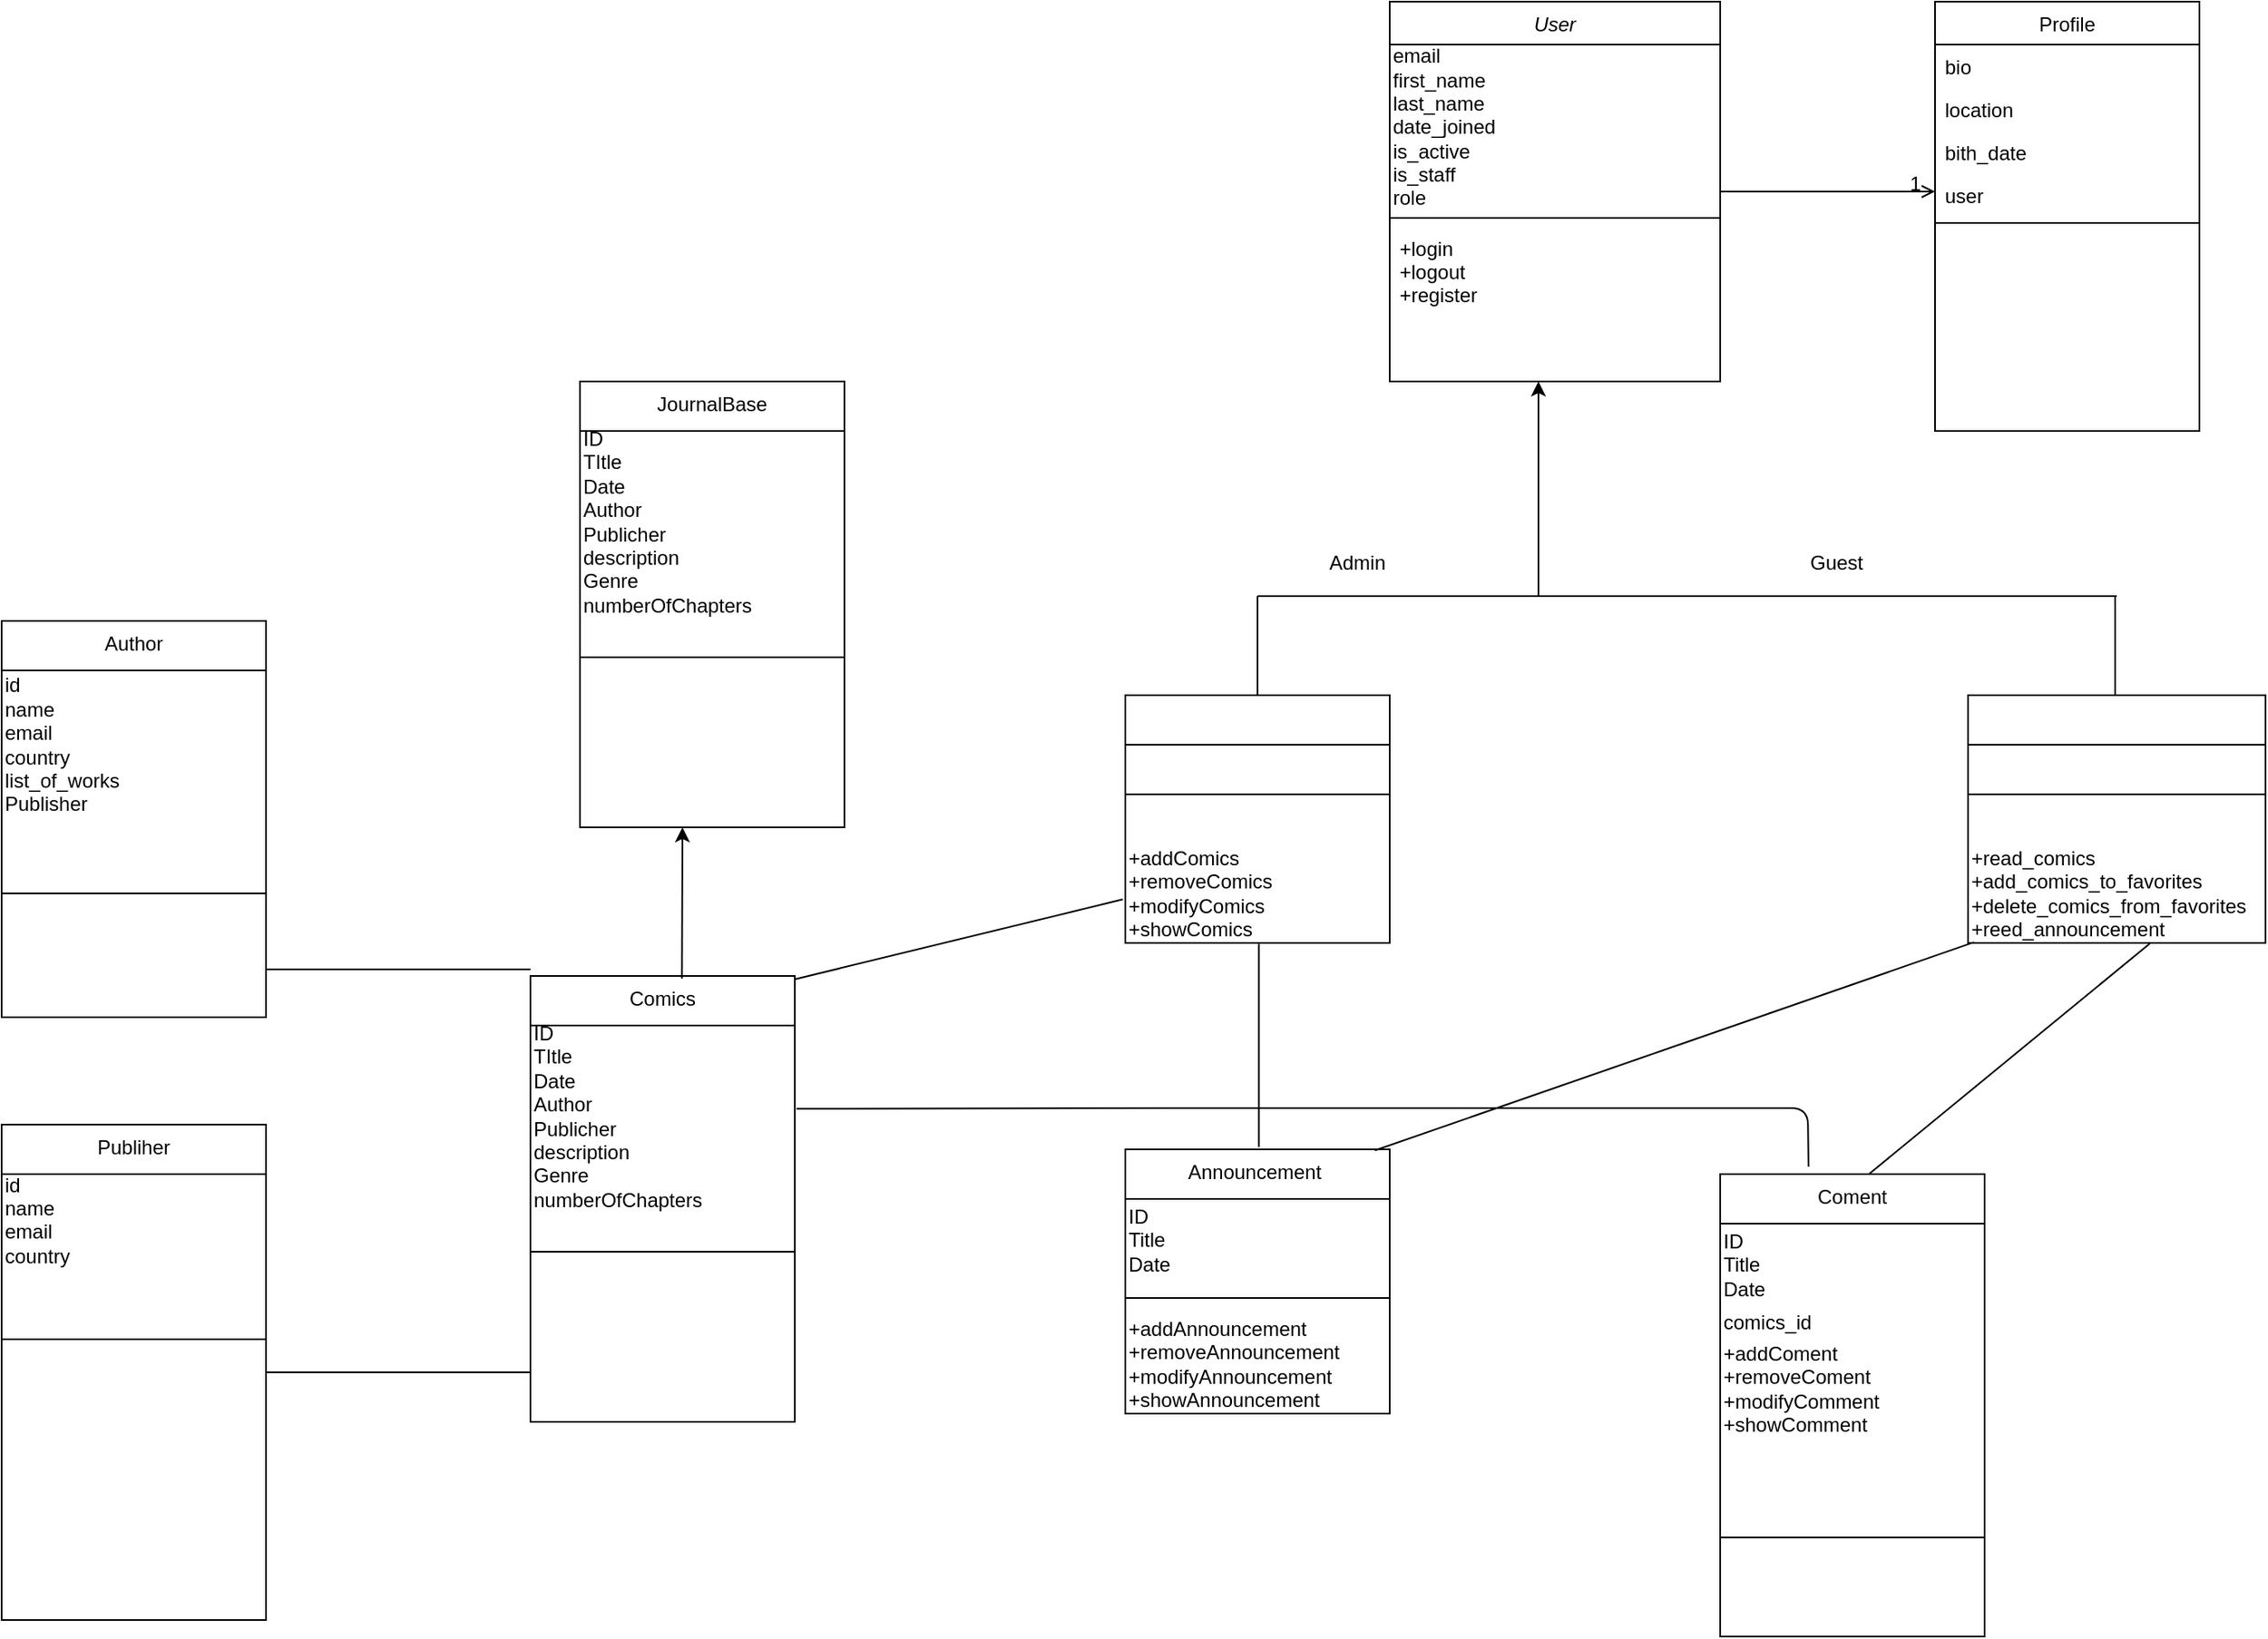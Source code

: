 <mxfile version="14.6.3" type="github">
  <diagram id="C5RBs43oDa-KdzZeNtuy" name="Page-1">
    <mxGraphModel dx="2557" dy="2082" grid="1" gridSize="10" guides="1" tooltips="1" connect="0" arrows="1" fold="1" page="1" pageScale="1" pageWidth="827" pageHeight="1169" background="none" math="0" shadow="0">
      <root>
        <mxCell id="WIyWlLk6GJQsqaUBKTNV-0" />
        <mxCell id="WIyWlLk6GJQsqaUBKTNV-1" parent="WIyWlLk6GJQsqaUBKTNV-0" />
        <mxCell id="zkfFHV4jXpPFQw0GAbJ--0" value="User" style="swimlane;fontStyle=2;align=center;verticalAlign=top;childLayout=stackLayout;horizontal=1;startSize=26;horizontalStack=0;resizeParent=1;resizeLast=0;collapsible=1;marginBottom=0;rounded=0;shadow=0;strokeWidth=1;" parent="WIyWlLk6GJQsqaUBKTNV-1" vertex="1">
          <mxGeometry x="320" y="-110" width="200" height="230" as="geometry">
            <mxRectangle x="230" y="140" width="160" height="26" as="alternateBounds" />
          </mxGeometry>
        </mxCell>
        <mxCell id="-n6cnuy8korlcr1oMD_e-0" value="&lt;div&gt;&lt;span&gt;email&lt;/span&gt;&lt;/div&gt;&lt;div&gt;&lt;span&gt;first_name&lt;/span&gt;&lt;/div&gt;&lt;div&gt;&lt;span&gt;last_name&lt;/span&gt;&lt;/div&gt;&lt;div&gt;&lt;span&gt;date_joined&lt;/span&gt;&lt;/div&gt;&lt;div&gt;&lt;span&gt;is_active&lt;/span&gt;&lt;/div&gt;&lt;div&gt;&lt;span&gt;is_staff&lt;/span&gt;&lt;/div&gt;&lt;div&gt;&lt;span&gt;role&lt;/span&gt;&lt;/div&gt;" style="text;html=1;align=left;verticalAlign=middle;resizable=0;points=[];autosize=1;strokeColor=none;" parent="zkfFHV4jXpPFQw0GAbJ--0" vertex="1">
          <mxGeometry y="26" width="200" height="100" as="geometry" />
        </mxCell>
        <mxCell id="zkfFHV4jXpPFQw0GAbJ--4" value="" style="line;html=1;strokeWidth=1;align=left;verticalAlign=middle;spacingTop=-1;spacingLeft=3;spacingRight=3;rotatable=0;labelPosition=right;points=[];portConstraint=eastwest;" parent="zkfFHV4jXpPFQw0GAbJ--0" vertex="1">
          <mxGeometry y="126" width="200" height="10" as="geometry" />
        </mxCell>
        <mxCell id="zkfFHV4jXpPFQw0GAbJ--5" value="+login&#xa;+logout&#xa;+register" style="text;align=left;verticalAlign=top;spacingLeft=4;spacingRight=4;overflow=hidden;rotatable=0;points=[[0,0.5],[1,0.5]];portConstraint=eastwest;" parent="zkfFHV4jXpPFQw0GAbJ--0" vertex="1">
          <mxGeometry y="136" width="200" height="54" as="geometry" />
        </mxCell>
        <mxCell id="zkfFHV4jXpPFQw0GAbJ--13" value="" style="swimlane;fontStyle=0;align=center;verticalAlign=top;childLayout=stackLayout;horizontal=1;startSize=30;horizontalStack=0;resizeParent=1;resizeLast=0;collapsible=1;marginBottom=0;rounded=0;shadow=0;strokeWidth=1;" parent="WIyWlLk6GJQsqaUBKTNV-1" vertex="1">
          <mxGeometry x="160" y="310" width="160" height="150" as="geometry">
            <mxRectangle x="340" y="380" width="170" height="26" as="alternateBounds" />
          </mxGeometry>
        </mxCell>
        <mxCell id="zkfFHV4jXpPFQw0GAbJ--15" value="" style="line;html=1;strokeWidth=1;align=left;verticalAlign=middle;spacingTop=-1;spacingLeft=3;spacingRight=3;rotatable=0;labelPosition=right;points=[];portConstraint=eastwest;" parent="zkfFHV4jXpPFQw0GAbJ--13" vertex="1">
          <mxGeometry y="30" width="160" height="60" as="geometry" />
        </mxCell>
        <mxCell id="QaU1phHNQ4sxt8ZEM7yf-32" value="+addComics&lt;br&gt;+removeComics&lt;br&gt;+modifyComics&lt;br&gt;+showComics" style="text;html=1;align=left;verticalAlign=middle;resizable=0;points=[];autosize=1;strokeColor=none;" parent="zkfFHV4jXpPFQw0GAbJ--13" vertex="1">
          <mxGeometry y="90" width="160" height="60" as="geometry" />
        </mxCell>
        <mxCell id="zkfFHV4jXpPFQw0GAbJ--17" value="Profile" style="swimlane;fontStyle=0;align=center;verticalAlign=top;childLayout=stackLayout;horizontal=1;startSize=26;horizontalStack=0;resizeParent=1;resizeLast=0;collapsible=1;marginBottom=0;rounded=0;shadow=0;strokeWidth=1;" parent="WIyWlLk6GJQsqaUBKTNV-1" vertex="1">
          <mxGeometry x="650" y="-110" width="160" height="260" as="geometry">
            <mxRectangle x="550" y="140" width="160" height="26" as="alternateBounds" />
          </mxGeometry>
        </mxCell>
        <mxCell id="zkfFHV4jXpPFQw0GAbJ--20" value="bio" style="text;align=left;verticalAlign=top;spacingLeft=4;spacingRight=4;overflow=hidden;rotatable=0;points=[[0,0.5],[1,0.5]];portConstraint=eastwest;rounded=0;shadow=0;html=0;" parent="zkfFHV4jXpPFQw0GAbJ--17" vertex="1">
          <mxGeometry y="26" width="160" height="26" as="geometry" />
        </mxCell>
        <mxCell id="zkfFHV4jXpPFQw0GAbJ--18" value="location" style="text;align=left;verticalAlign=top;spacingLeft=4;spacingRight=4;overflow=hidden;rotatable=0;points=[[0,0.5],[1,0.5]];portConstraint=eastwest;" parent="zkfFHV4jXpPFQw0GAbJ--17" vertex="1">
          <mxGeometry y="52" width="160" height="26" as="geometry" />
        </mxCell>
        <mxCell id="zkfFHV4jXpPFQw0GAbJ--19" value="bith_date" style="text;align=left;verticalAlign=top;spacingLeft=4;spacingRight=4;overflow=hidden;rotatable=0;points=[[0,0.5],[1,0.5]];portConstraint=eastwest;rounded=0;shadow=0;html=0;" parent="zkfFHV4jXpPFQw0GAbJ--17" vertex="1">
          <mxGeometry y="78" width="160" height="26" as="geometry" />
        </mxCell>
        <mxCell id="zkfFHV4jXpPFQw0GAbJ--21" value="user" style="text;align=left;verticalAlign=top;spacingLeft=4;spacingRight=4;overflow=hidden;rotatable=0;points=[[0,0.5],[1,0.5]];portConstraint=eastwest;rounded=0;shadow=0;html=0;" parent="zkfFHV4jXpPFQw0GAbJ--17" vertex="1">
          <mxGeometry y="104" width="160" height="26" as="geometry" />
        </mxCell>
        <mxCell id="zkfFHV4jXpPFQw0GAbJ--23" value="" style="line;html=1;strokeWidth=1;align=left;verticalAlign=middle;spacingTop=-1;spacingLeft=3;spacingRight=3;rotatable=0;labelPosition=right;points=[];portConstraint=eastwest;" parent="zkfFHV4jXpPFQw0GAbJ--17" vertex="1">
          <mxGeometry y="130" width="160" height="8" as="geometry" />
        </mxCell>
        <mxCell id="zkfFHV4jXpPFQw0GAbJ--26" value="" style="endArrow=open;shadow=0;strokeWidth=1;rounded=0;endFill=1;edgeStyle=elbowEdgeStyle;elbow=vertical;" parent="WIyWlLk6GJQsqaUBKTNV-1" source="zkfFHV4jXpPFQw0GAbJ--0" target="zkfFHV4jXpPFQw0GAbJ--17" edge="1">
          <mxGeometry x="0.5" y="41" relative="1" as="geometry">
            <mxPoint x="380" y="192" as="sourcePoint" />
            <mxPoint x="540" y="192" as="targetPoint" />
            <mxPoint x="-40" y="32" as="offset" />
          </mxGeometry>
        </mxCell>
        <mxCell id="zkfFHV4jXpPFQw0GAbJ--28" value="1" style="resizable=0;align=right;verticalAlign=bottom;labelBackgroundColor=none;fontSize=12;" parent="zkfFHV4jXpPFQw0GAbJ--26" connectable="0" vertex="1">
          <mxGeometry x="1" relative="1" as="geometry">
            <mxPoint x="-7" y="4" as="offset" />
          </mxGeometry>
        </mxCell>
        <mxCell id="QaU1phHNQ4sxt8ZEM7yf-1" value="" style="swimlane;fontStyle=0;align=center;verticalAlign=top;childLayout=stackLayout;horizontal=1;startSize=30;horizontalStack=0;resizeParent=1;resizeLast=0;collapsible=1;marginBottom=0;rounded=0;shadow=0;strokeWidth=1;" parent="WIyWlLk6GJQsqaUBKTNV-1" vertex="1">
          <mxGeometry x="670" y="310" width="180" height="150" as="geometry">
            <mxRectangle x="340" y="380" width="170" height="26" as="alternateBounds" />
          </mxGeometry>
        </mxCell>
        <mxCell id="QaU1phHNQ4sxt8ZEM7yf-2" value="" style="line;html=1;strokeWidth=1;align=left;verticalAlign=middle;spacingTop=-1;spacingLeft=3;spacingRight=3;rotatable=0;labelPosition=right;points=[];portConstraint=eastwest;" parent="QaU1phHNQ4sxt8ZEM7yf-1" vertex="1">
          <mxGeometry y="30" width="180" height="60" as="geometry" />
        </mxCell>
        <mxCell id="zWf-u-hZ3F9-wI-7_7l0-3" value="+read_comics&lt;br&gt;+add_comics_to_favorites&lt;br&gt;+delete_comics_from_favorites&lt;br&gt;+reed_announcement" style="text;html=1;align=left;verticalAlign=middle;resizable=0;points=[];autosize=1;strokeColor=none;" parent="QaU1phHNQ4sxt8ZEM7yf-1" vertex="1">
          <mxGeometry y="90" width="180" height="60" as="geometry" />
        </mxCell>
        <mxCell id="QaU1phHNQ4sxt8ZEM7yf-3" value="" style="endArrow=none;html=1;" parent="WIyWlLk6GJQsqaUBKTNV-1" edge="1">
          <mxGeometry width="50" height="50" relative="1" as="geometry">
            <mxPoint x="760" y="250" as="sourcePoint" />
            <mxPoint x="400" y="250" as="targetPoint" />
          </mxGeometry>
        </mxCell>
        <mxCell id="QaU1phHNQ4sxt8ZEM7yf-4" value="" style="endArrow=none;html=1;" parent="WIyWlLk6GJQsqaUBKTNV-1" edge="1">
          <mxGeometry width="50" height="50" relative="1" as="geometry">
            <mxPoint x="759" y="310" as="sourcePoint" />
            <mxPoint x="759" y="250" as="targetPoint" />
            <Array as="points" />
          </mxGeometry>
        </mxCell>
        <mxCell id="QaU1phHNQ4sxt8ZEM7yf-5" value="Comics" style="swimlane;fontStyle=0;align=center;verticalAlign=top;childLayout=stackLayout;horizontal=1;startSize=30;horizontalStack=0;resizeParent=1;resizeLast=0;collapsible=1;marginBottom=0;rounded=0;shadow=0;strokeWidth=1;" parent="WIyWlLk6GJQsqaUBKTNV-1" vertex="1">
          <mxGeometry x="-200" y="480" width="160" height="270" as="geometry">
            <mxRectangle x="340" y="380" width="170" height="26" as="alternateBounds" />
          </mxGeometry>
        </mxCell>
        <mxCell id="QaU1phHNQ4sxt8ZEM7yf-30" value="ID&lt;br&gt;TItle&lt;br&gt;Date&lt;br&gt;Author&lt;br&gt;Publicher&lt;br&gt;description&lt;br&gt;Genre&lt;br&gt;numberOfChapters" style="text;html=1;align=left;verticalAlign=middle;resizable=0;points=[];autosize=1;strokeColor=none;rotation=0;" parent="QaU1phHNQ4sxt8ZEM7yf-5" vertex="1">
          <mxGeometry y="30" width="160" height="110" as="geometry" />
        </mxCell>
        <mxCell id="QaU1phHNQ4sxt8ZEM7yf-6" value="" style="line;html=1;strokeWidth=1;align=left;verticalAlign=middle;spacingTop=-1;spacingLeft=3;spacingRight=3;rotatable=0;labelPosition=right;points=[];portConstraint=eastwest;" parent="QaU1phHNQ4sxt8ZEM7yf-5" vertex="1">
          <mxGeometry y="140" width="160" height="54" as="geometry" />
        </mxCell>
        <mxCell id="QaU1phHNQ4sxt8ZEM7yf-19" value="Announcement " style="swimlane;fontStyle=0;align=center;verticalAlign=top;childLayout=stackLayout;horizontal=1;startSize=30;horizontalStack=0;resizeParent=1;resizeLast=0;collapsible=1;marginBottom=0;rounded=0;shadow=0;strokeWidth=1;" parent="WIyWlLk6GJQsqaUBKTNV-1" vertex="1">
          <mxGeometry x="160" y="585" width="160" height="160" as="geometry">
            <mxRectangle x="340" y="380" width="170" height="26" as="alternateBounds" />
          </mxGeometry>
        </mxCell>
        <mxCell id="QaU1phHNQ4sxt8ZEM7yf-21" value="ID&lt;br&gt;Title&lt;br&gt;Date&lt;br&gt;" style="text;html=1;align=left;verticalAlign=middle;resizable=0;points=[];autosize=1;strokeColor=none;" parent="QaU1phHNQ4sxt8ZEM7yf-19" vertex="1">
          <mxGeometry y="30" width="160" height="50" as="geometry" />
        </mxCell>
        <mxCell id="QaU1phHNQ4sxt8ZEM7yf-20" value="" style="line;html=1;strokeWidth=1;align=left;verticalAlign=middle;spacingTop=-1;spacingLeft=3;spacingRight=3;rotatable=0;labelPosition=right;points=[];portConstraint=eastwest;" parent="QaU1phHNQ4sxt8ZEM7yf-19" vertex="1">
          <mxGeometry y="80" width="160" height="20" as="geometry" />
        </mxCell>
        <mxCell id="QaU1phHNQ4sxt8ZEM7yf-22" value="+addAnnouncement&lt;br&gt;+removeAnnouncement&lt;br&gt;+modifyAnnouncement&lt;br&gt;+showAnnouncement" style="text;html=1;align=left;verticalAlign=middle;resizable=0;points=[];autosize=1;strokeColor=none;" parent="QaU1phHNQ4sxt8ZEM7yf-19" vertex="1">
          <mxGeometry y="100" width="160" height="60" as="geometry" />
        </mxCell>
        <mxCell id="QaU1phHNQ4sxt8ZEM7yf-24" value="Coment" style="swimlane;fontStyle=0;align=center;verticalAlign=top;childLayout=stackLayout;horizontal=1;startSize=30;horizontalStack=0;resizeParent=1;resizeLast=0;collapsible=1;marginBottom=0;rounded=0;shadow=0;strokeWidth=1;" parent="WIyWlLk6GJQsqaUBKTNV-1" vertex="1">
          <mxGeometry x="520" y="600" width="160" height="280" as="geometry">
            <mxRectangle x="340" y="380" width="170" height="26" as="alternateBounds" />
          </mxGeometry>
        </mxCell>
        <mxCell id="QaU1phHNQ4sxt8ZEM7yf-25" value="ID&lt;br&gt;Title&lt;br&gt;Date&lt;br&gt;" style="text;html=1;align=left;verticalAlign=middle;resizable=0;points=[];autosize=1;strokeColor=none;" parent="QaU1phHNQ4sxt8ZEM7yf-24" vertex="1">
          <mxGeometry y="30" width="160" height="50" as="geometry" />
        </mxCell>
        <mxCell id="Sn5lrN88Qt4QzyIzDJD_-2" value="comics_id" style="text;html=1;align=left;verticalAlign=middle;resizable=0;points=[];autosize=1;strokeColor=none;" parent="QaU1phHNQ4sxt8ZEM7yf-24" vertex="1">
          <mxGeometry y="80" width="160" height="20" as="geometry" />
        </mxCell>
        <mxCell id="QaU1phHNQ4sxt8ZEM7yf-27" value="+addComent&lt;br&gt;+removeComent&lt;br&gt;+modifyComment&lt;br&gt;+showComment" style="text;html=1;align=left;verticalAlign=middle;resizable=0;points=[];autosize=1;strokeColor=none;" parent="QaU1phHNQ4sxt8ZEM7yf-24" vertex="1">
          <mxGeometry y="100" width="160" height="60" as="geometry" />
        </mxCell>
        <mxCell id="QaU1phHNQ4sxt8ZEM7yf-26" value="" style="line;html=1;strokeWidth=1;align=left;verticalAlign=middle;spacingTop=-1;spacingLeft=3;spacingRight=3;rotatable=0;labelPosition=right;points=[];portConstraint=eastwest;" parent="QaU1phHNQ4sxt8ZEM7yf-24" vertex="1">
          <mxGeometry y="160" width="160" height="120" as="geometry" />
        </mxCell>
        <mxCell id="QaU1phHNQ4sxt8ZEM7yf-35" value="Author" style="swimlane;fontStyle=0;align=center;verticalAlign=top;childLayout=stackLayout;horizontal=1;startSize=30;horizontalStack=0;resizeParent=1;resizeLast=0;collapsible=1;marginBottom=0;rounded=0;shadow=0;strokeWidth=1;" parent="WIyWlLk6GJQsqaUBKTNV-1" vertex="1">
          <mxGeometry x="-520" y="265" width="160" height="240" as="geometry">
            <mxRectangle x="340" y="380" width="170" height="26" as="alternateBounds" />
          </mxGeometry>
        </mxCell>
        <mxCell id="zWf-u-hZ3F9-wI-7_7l0-0" value="id&lt;br&gt;name&lt;br&gt;email&lt;br&gt;country&lt;br&gt;list_of_works&lt;br&gt;Publisher" style="text;html=1;align=left;verticalAlign=middle;resizable=0;points=[];autosize=1;strokeColor=none;" parent="QaU1phHNQ4sxt8ZEM7yf-35" vertex="1">
          <mxGeometry y="30" width="160" height="90" as="geometry" />
        </mxCell>
        <mxCell id="QaU1phHNQ4sxt8ZEM7yf-36" value="" style="line;html=1;strokeWidth=1;align=left;verticalAlign=middle;spacingTop=-1;spacingLeft=3;spacingRight=3;rotatable=0;labelPosition=right;points=[];portConstraint=eastwest;" parent="QaU1phHNQ4sxt8ZEM7yf-35" vertex="1">
          <mxGeometry y="120" width="160" height="90" as="geometry" />
        </mxCell>
        <mxCell id="QaU1phHNQ4sxt8ZEM7yf-37" value="Publiher" style="swimlane;fontStyle=0;align=center;verticalAlign=top;childLayout=stackLayout;horizontal=1;startSize=30;horizontalStack=0;resizeParent=1;resizeLast=0;collapsible=1;marginBottom=0;rounded=0;shadow=0;strokeWidth=1;" parent="WIyWlLk6GJQsqaUBKTNV-1" vertex="1">
          <mxGeometry x="-520" y="570" width="160" height="300" as="geometry">
            <mxRectangle x="340" y="380" width="170" height="26" as="alternateBounds" />
          </mxGeometry>
        </mxCell>
        <mxCell id="zWf-u-hZ3F9-wI-7_7l0-2" value="&lt;span&gt;id&lt;/span&gt;&lt;br&gt;&lt;span&gt;name&lt;/span&gt;&lt;br&gt;&lt;span&gt;email&lt;/span&gt;&lt;br&gt;&lt;span&gt;country&lt;/span&gt;&lt;br&gt;&lt;div&gt;&lt;br&gt;&lt;/div&gt;" style="text;html=1;align=left;verticalAlign=middle;resizable=0;points=[];autosize=1;strokeColor=none;" parent="QaU1phHNQ4sxt8ZEM7yf-37" vertex="1">
          <mxGeometry y="30" width="160" height="70" as="geometry" />
        </mxCell>
        <mxCell id="QaU1phHNQ4sxt8ZEM7yf-38" value="" style="line;html=1;strokeWidth=1;align=left;verticalAlign=middle;spacingTop=-1;spacingLeft=3;spacingRight=3;rotatable=0;labelPosition=right;points=[];portConstraint=eastwest;" parent="QaU1phHNQ4sxt8ZEM7yf-37" vertex="1">
          <mxGeometry y="100" width="160" height="60" as="geometry" />
        </mxCell>
        <mxCell id="zWf-u-hZ3F9-wI-7_7l0-5" value="" style="endArrow=none;html=1;exitX=0.505;exitY=-0.009;exitDx=0;exitDy=0;exitPerimeter=0;entryX=0.505;entryY=1.01;entryDx=0;entryDy=0;entryPerimeter=0;" parent="WIyWlLk6GJQsqaUBKTNV-1" source="QaU1phHNQ4sxt8ZEM7yf-19" target="QaU1phHNQ4sxt8ZEM7yf-32" edge="1">
          <mxGeometry width="50" height="50" relative="1" as="geometry">
            <mxPoint x="500" y="540" as="sourcePoint" />
            <mxPoint x="300" y="540" as="targetPoint" />
          </mxGeometry>
        </mxCell>
        <mxCell id="zWf-u-hZ3F9-wI-7_7l0-6" value="" style="endArrow=none;html=1;exitX=0.334;exitY=-0.016;exitDx=0;exitDy=0;exitPerimeter=0;entryX=1.006;entryY=0.458;entryDx=0;entryDy=0;entryPerimeter=0;" parent="WIyWlLk6GJQsqaUBKTNV-1" source="QaU1phHNQ4sxt8ZEM7yf-24" target="QaU1phHNQ4sxt8ZEM7yf-30" edge="1">
          <mxGeometry width="50" height="50" relative="1" as="geometry">
            <mxPoint x="410.8" y="608.56" as="sourcePoint" />
            <mxPoint x="-10" y="530" as="targetPoint" />
            <Array as="points">
              <mxPoint x="573" y="560" />
              <mxPoint x="411" y="560" />
              <mxPoint x="200" y="560" />
            </Array>
          </mxGeometry>
        </mxCell>
        <mxCell id="zWf-u-hZ3F9-wI-7_7l0-7" value="" style="endArrow=none;html=1;entryX=0.611;entryY=1.006;entryDx=0;entryDy=0;entryPerimeter=0;" parent="WIyWlLk6GJQsqaUBKTNV-1" target="zWf-u-hZ3F9-wI-7_7l0-3" edge="1">
          <mxGeometry width="50" height="50" relative="1" as="geometry">
            <mxPoint x="610" y="600" as="sourcePoint" />
            <mxPoint x="610.0" y="512.04" as="targetPoint" />
          </mxGeometry>
        </mxCell>
        <mxCell id="zWf-u-hZ3F9-wI-7_7l0-8" value="" style="endArrow=none;html=1;entryX=-0.01;entryY=0.561;entryDx=0;entryDy=0;entryPerimeter=0;" parent="WIyWlLk6GJQsqaUBKTNV-1" target="QaU1phHNQ4sxt8ZEM7yf-32" edge="1">
          <mxGeometry width="50" height="50" relative="1" as="geometry">
            <mxPoint x="-40" y="482" as="sourcePoint" />
            <mxPoint x="410.8" y="520.6" as="targetPoint" />
            <Array as="points" />
          </mxGeometry>
        </mxCell>
        <mxCell id="zWf-u-hZ3F9-wI-7_7l0-9" value="" style="endArrow=none;html=1;" parent="WIyWlLk6GJQsqaUBKTNV-1" edge="1">
          <mxGeometry width="50" height="50" relative="1" as="geometry">
            <mxPoint x="-360" y="476" as="sourcePoint" />
            <mxPoint x="-200" y="476" as="targetPoint" />
            <Array as="points" />
          </mxGeometry>
        </mxCell>
        <mxCell id="zWf-u-hZ3F9-wI-7_7l0-11" value="" style="endArrow=none;html=1;" parent="WIyWlLk6GJQsqaUBKTNV-1" edge="1">
          <mxGeometry width="50" height="50" relative="1" as="geometry">
            <mxPoint x="-200" y="720" as="sourcePoint" />
            <mxPoint x="-360" y="720" as="targetPoint" />
            <Array as="points" />
          </mxGeometry>
        </mxCell>
        <mxCell id="Sn5lrN88Qt4QzyIzDJD_-4" value="JournalBase" style="swimlane;fontStyle=0;align=center;verticalAlign=top;childLayout=stackLayout;horizontal=1;startSize=30;horizontalStack=0;resizeParent=1;resizeLast=0;collapsible=1;marginBottom=0;rounded=0;shadow=0;strokeWidth=1;" parent="WIyWlLk6GJQsqaUBKTNV-1" vertex="1">
          <mxGeometry x="-170" y="120" width="160" height="270" as="geometry">
            <mxRectangle x="340" y="380" width="170" height="26" as="alternateBounds" />
          </mxGeometry>
        </mxCell>
        <mxCell id="Sn5lrN88Qt4QzyIzDJD_-5" value="ID&lt;br&gt;TItle&lt;br&gt;Date&lt;br&gt;Author&lt;br&gt;Publicher&lt;br&gt;description&lt;br&gt;Genre&lt;br&gt;numberOfChapters" style="text;html=1;align=left;verticalAlign=middle;resizable=0;points=[];autosize=1;strokeColor=none;rotation=0;" parent="Sn5lrN88Qt4QzyIzDJD_-4" vertex="1">
          <mxGeometry y="30" width="160" height="110" as="geometry" />
        </mxCell>
        <mxCell id="Sn5lrN88Qt4QzyIzDJD_-6" value="" style="line;html=1;strokeWidth=1;align=left;verticalAlign=middle;spacingTop=-1;spacingLeft=3;spacingRight=3;rotatable=0;labelPosition=right;points=[];portConstraint=eastwest;" parent="Sn5lrN88Qt4QzyIzDJD_-4" vertex="1">
          <mxGeometry y="140" width="160" height="54" as="geometry" />
        </mxCell>
        <mxCell id="-n6cnuy8korlcr1oMD_e-2" value="" style="endArrow=classic;html=1;" parent="WIyWlLk6GJQsqaUBKTNV-1" edge="1">
          <mxGeometry width="50" height="50" relative="1" as="geometry">
            <mxPoint x="410" y="250" as="sourcePoint" />
            <mxPoint x="410" y="120" as="targetPoint" />
          </mxGeometry>
        </mxCell>
        <mxCell id="-n6cnuy8korlcr1oMD_e-3" value="" style="endArrow=none;html=1;" parent="WIyWlLk6GJQsqaUBKTNV-1" edge="1">
          <mxGeometry width="50" height="50" relative="1" as="geometry">
            <mxPoint x="240" y="250" as="sourcePoint" />
            <mxPoint x="410" y="250" as="targetPoint" />
          </mxGeometry>
        </mxCell>
        <mxCell id="-n6cnuy8korlcr1oMD_e-6" value="" style="endArrow=none;html=1;" parent="WIyWlLk6GJQsqaUBKTNV-1" source="zkfFHV4jXpPFQw0GAbJ--13" edge="1">
          <mxGeometry width="50" height="50" relative="1" as="geometry">
            <mxPoint x="420" y="360" as="sourcePoint" />
            <mxPoint x="240" y="250" as="targetPoint" />
          </mxGeometry>
        </mxCell>
        <mxCell id="-n6cnuy8korlcr1oMD_e-7" value="Admin" style="text;html=1;align=center;verticalAlign=middle;resizable=0;points=[];autosize=1;strokeColor=none;" parent="WIyWlLk6GJQsqaUBKTNV-1" vertex="1">
          <mxGeometry x="275" y="220" width="50" height="20" as="geometry" />
        </mxCell>
        <mxCell id="-n6cnuy8korlcr1oMD_e-8" value="Guest" style="text;html=1;align=center;verticalAlign=middle;resizable=0;points=[];autosize=1;strokeColor=none;" parent="WIyWlLk6GJQsqaUBKTNV-1" vertex="1">
          <mxGeometry x="565" y="220" width="50" height="20" as="geometry" />
        </mxCell>
        <mxCell id="-n6cnuy8korlcr1oMD_e-9" value="" style="endArrow=classic;html=1;exitX=0.573;exitY=0.006;exitDx=0;exitDy=0;exitPerimeter=0;" parent="WIyWlLk6GJQsqaUBKTNV-1" source="QaU1phHNQ4sxt8ZEM7yf-5" edge="1">
          <mxGeometry width="50" height="50" relative="1" as="geometry">
            <mxPoint x="70" y="360" as="sourcePoint" />
            <mxPoint x="-108" y="390" as="targetPoint" />
          </mxGeometry>
        </mxCell>
        <mxCell id="YmNqYKaeYTnRg5eBP0VV-0" value="" style="endArrow=none;html=1;entryX=0.02;entryY=0.993;entryDx=0;entryDy=0;entryPerimeter=0;exitX=0.944;exitY=0.004;exitDx=0;exitDy=0;exitPerimeter=0;" edge="1" parent="WIyWlLk6GJQsqaUBKTNV-1" source="QaU1phHNQ4sxt8ZEM7yf-19" target="zWf-u-hZ3F9-wI-7_7l0-3">
          <mxGeometry width="50" height="50" relative="1" as="geometry">
            <mxPoint x="170" y="480" as="sourcePoint" />
            <mxPoint x="220" y="430" as="targetPoint" />
          </mxGeometry>
        </mxCell>
      </root>
    </mxGraphModel>
  </diagram>
</mxfile>
